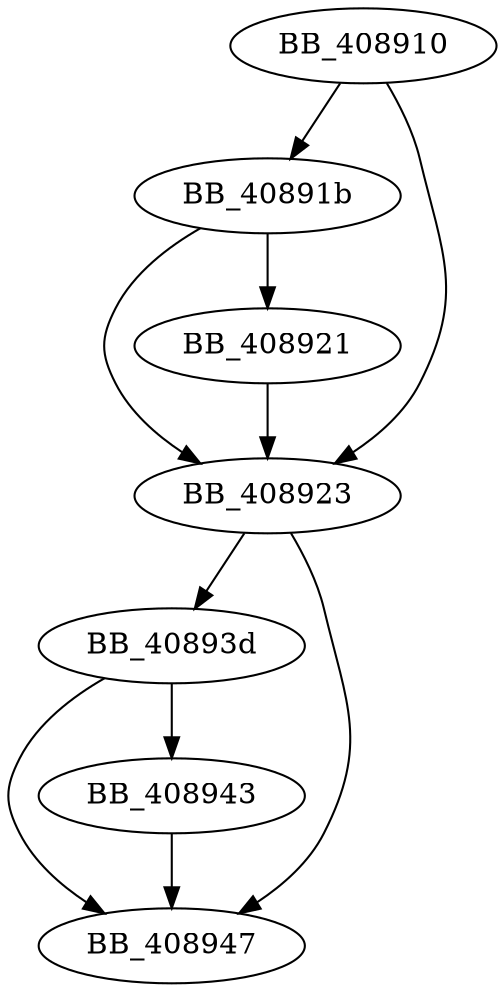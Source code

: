 DiGraph sub_408910{
BB_408910->BB_40891b
BB_408910->BB_408923
BB_40891b->BB_408921
BB_40891b->BB_408923
BB_408921->BB_408923
BB_408923->BB_40893d
BB_408923->BB_408947
BB_40893d->BB_408943
BB_40893d->BB_408947
BB_408943->BB_408947
}
